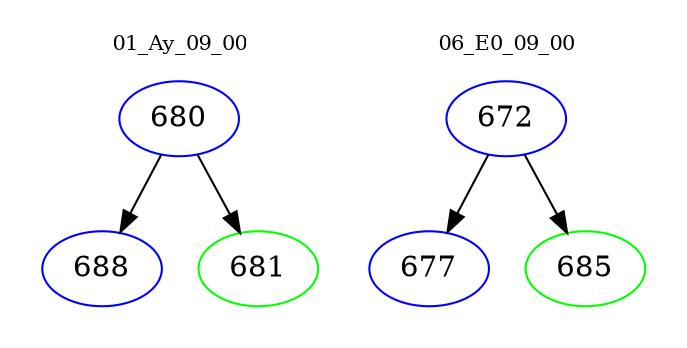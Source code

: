 digraph{
subgraph cluster_0 {
color = white
label = "01_Ay_09_00";
fontsize=10;
T0_680 [label="680", color="blue"]
T0_680 -> T0_688 [color="black"]
T0_688 [label="688", color="blue"]
T0_680 -> T0_681 [color="black"]
T0_681 [label="681", color="green"]
}
subgraph cluster_1 {
color = white
label = "06_E0_09_00";
fontsize=10;
T1_672 [label="672", color="blue"]
T1_672 -> T1_677 [color="black"]
T1_677 [label="677", color="blue"]
T1_672 -> T1_685 [color="black"]
T1_685 [label="685", color="green"]
}
}
